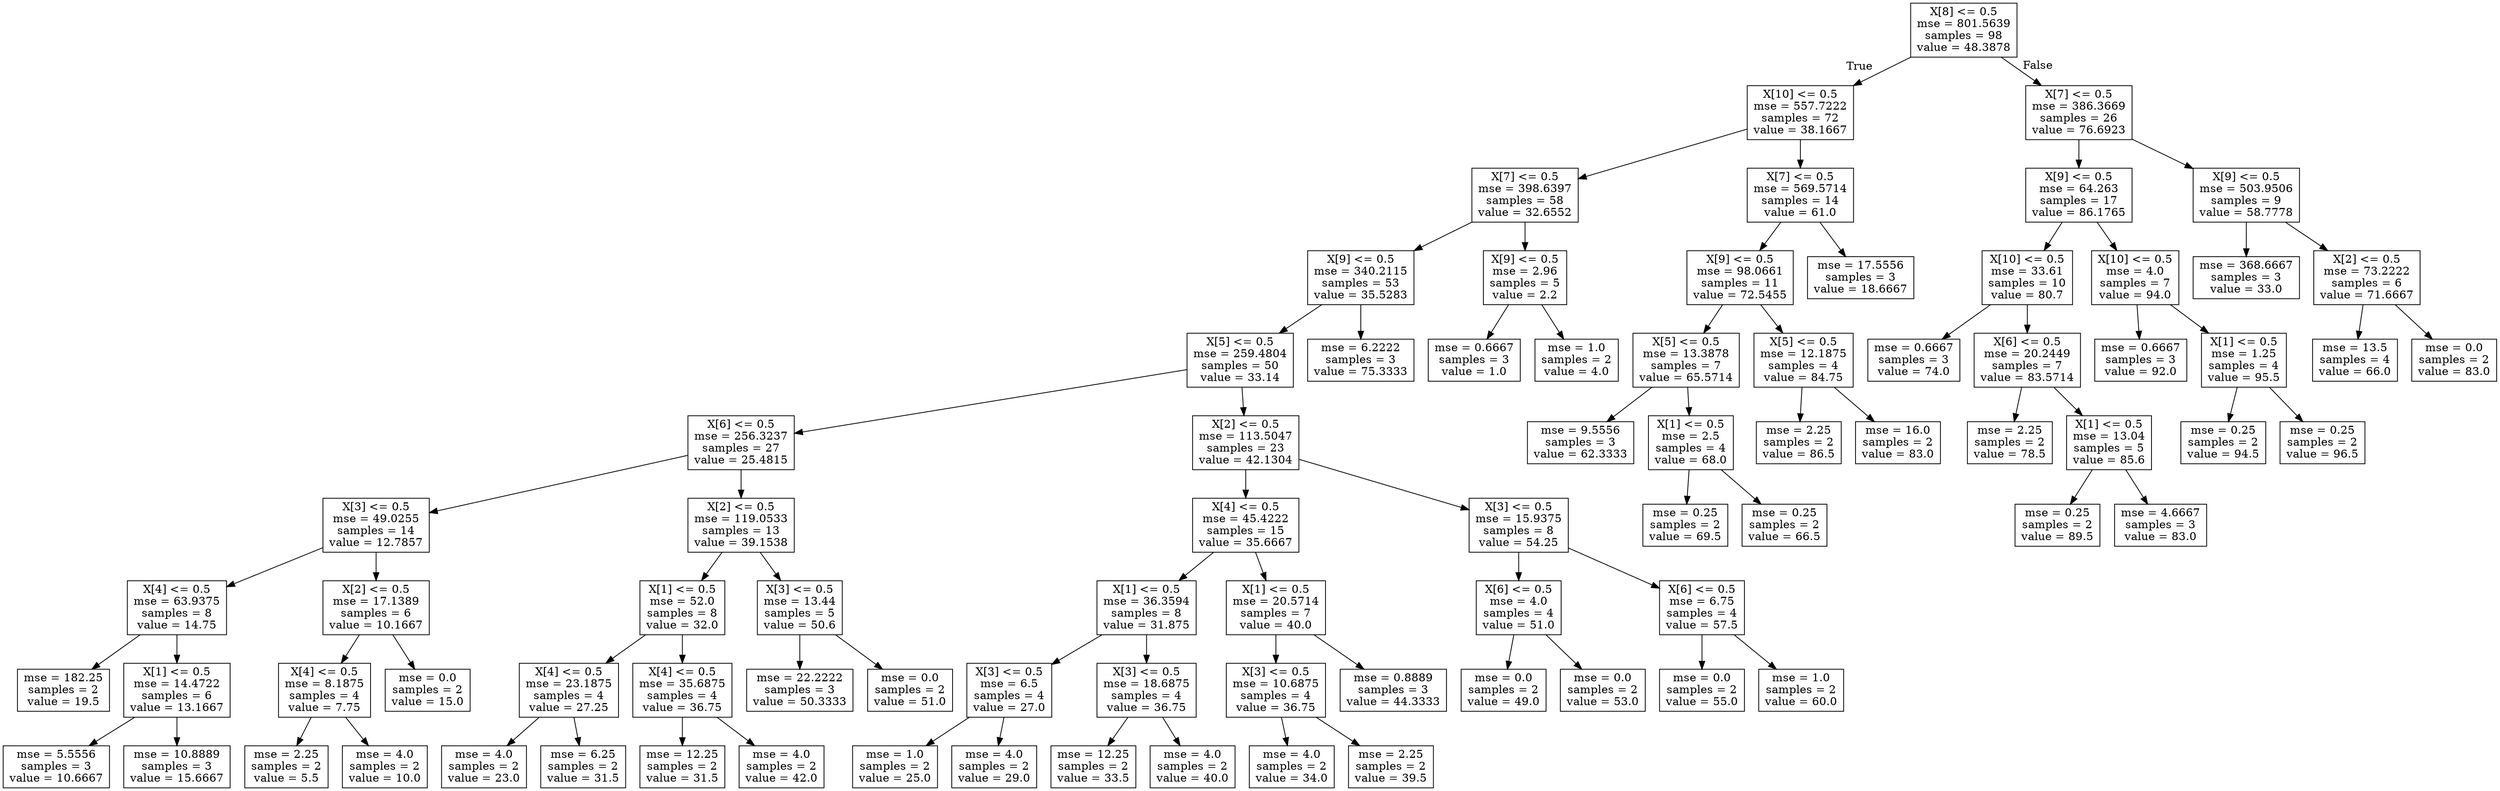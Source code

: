 digraph Tree {
node [shape=box] ;
0 [label="X[8] <= 0.5\nmse = 801.5639\nsamples = 98\nvalue = 48.3878"] ;
1 [label="X[10] <= 0.5\nmse = 557.7222\nsamples = 72\nvalue = 38.1667"] ;
0 -> 1 [labeldistance=2.5, labelangle=45, headlabel="True"] ;
2 [label="X[7] <= 0.5\nmse = 398.6397\nsamples = 58\nvalue = 32.6552"] ;
1 -> 2 ;
3 [label="X[9] <= 0.5\nmse = 340.2115\nsamples = 53\nvalue = 35.5283"] ;
2 -> 3 ;
4 [label="X[5] <= 0.5\nmse = 259.4804\nsamples = 50\nvalue = 33.14"] ;
3 -> 4 ;
5 [label="X[6] <= 0.5\nmse = 256.3237\nsamples = 27\nvalue = 25.4815"] ;
4 -> 5 ;
6 [label="X[3] <= 0.5\nmse = 49.0255\nsamples = 14\nvalue = 12.7857"] ;
5 -> 6 ;
7 [label="X[4] <= 0.5\nmse = 63.9375\nsamples = 8\nvalue = 14.75"] ;
6 -> 7 ;
8 [label="mse = 182.25\nsamples = 2\nvalue = 19.5"] ;
7 -> 8 ;
9 [label="X[1] <= 0.5\nmse = 14.4722\nsamples = 6\nvalue = 13.1667"] ;
7 -> 9 ;
10 [label="mse = 5.5556\nsamples = 3\nvalue = 10.6667"] ;
9 -> 10 ;
11 [label="mse = 10.8889\nsamples = 3\nvalue = 15.6667"] ;
9 -> 11 ;
12 [label="X[2] <= 0.5\nmse = 17.1389\nsamples = 6\nvalue = 10.1667"] ;
6 -> 12 ;
13 [label="X[4] <= 0.5\nmse = 8.1875\nsamples = 4\nvalue = 7.75"] ;
12 -> 13 ;
14 [label="mse = 2.25\nsamples = 2\nvalue = 5.5"] ;
13 -> 14 ;
15 [label="mse = 4.0\nsamples = 2\nvalue = 10.0"] ;
13 -> 15 ;
16 [label="mse = 0.0\nsamples = 2\nvalue = 15.0"] ;
12 -> 16 ;
17 [label="X[2] <= 0.5\nmse = 119.0533\nsamples = 13\nvalue = 39.1538"] ;
5 -> 17 ;
18 [label="X[1] <= 0.5\nmse = 52.0\nsamples = 8\nvalue = 32.0"] ;
17 -> 18 ;
19 [label="X[4] <= 0.5\nmse = 23.1875\nsamples = 4\nvalue = 27.25"] ;
18 -> 19 ;
20 [label="mse = 4.0\nsamples = 2\nvalue = 23.0"] ;
19 -> 20 ;
21 [label="mse = 6.25\nsamples = 2\nvalue = 31.5"] ;
19 -> 21 ;
22 [label="X[4] <= 0.5\nmse = 35.6875\nsamples = 4\nvalue = 36.75"] ;
18 -> 22 ;
23 [label="mse = 12.25\nsamples = 2\nvalue = 31.5"] ;
22 -> 23 ;
24 [label="mse = 4.0\nsamples = 2\nvalue = 42.0"] ;
22 -> 24 ;
25 [label="X[3] <= 0.5\nmse = 13.44\nsamples = 5\nvalue = 50.6"] ;
17 -> 25 ;
26 [label="mse = 22.2222\nsamples = 3\nvalue = 50.3333"] ;
25 -> 26 ;
27 [label="mse = 0.0\nsamples = 2\nvalue = 51.0"] ;
25 -> 27 ;
28 [label="X[2] <= 0.5\nmse = 113.5047\nsamples = 23\nvalue = 42.1304"] ;
4 -> 28 ;
29 [label="X[4] <= 0.5\nmse = 45.4222\nsamples = 15\nvalue = 35.6667"] ;
28 -> 29 ;
30 [label="X[1] <= 0.5\nmse = 36.3594\nsamples = 8\nvalue = 31.875"] ;
29 -> 30 ;
31 [label="X[3] <= 0.5\nmse = 6.5\nsamples = 4\nvalue = 27.0"] ;
30 -> 31 ;
32 [label="mse = 1.0\nsamples = 2\nvalue = 25.0"] ;
31 -> 32 ;
33 [label="mse = 4.0\nsamples = 2\nvalue = 29.0"] ;
31 -> 33 ;
34 [label="X[3] <= 0.5\nmse = 18.6875\nsamples = 4\nvalue = 36.75"] ;
30 -> 34 ;
35 [label="mse = 12.25\nsamples = 2\nvalue = 33.5"] ;
34 -> 35 ;
36 [label="mse = 4.0\nsamples = 2\nvalue = 40.0"] ;
34 -> 36 ;
37 [label="X[1] <= 0.5\nmse = 20.5714\nsamples = 7\nvalue = 40.0"] ;
29 -> 37 ;
38 [label="X[3] <= 0.5\nmse = 10.6875\nsamples = 4\nvalue = 36.75"] ;
37 -> 38 ;
39 [label="mse = 4.0\nsamples = 2\nvalue = 34.0"] ;
38 -> 39 ;
40 [label="mse = 2.25\nsamples = 2\nvalue = 39.5"] ;
38 -> 40 ;
41 [label="mse = 0.8889\nsamples = 3\nvalue = 44.3333"] ;
37 -> 41 ;
42 [label="X[3] <= 0.5\nmse = 15.9375\nsamples = 8\nvalue = 54.25"] ;
28 -> 42 ;
43 [label="X[6] <= 0.5\nmse = 4.0\nsamples = 4\nvalue = 51.0"] ;
42 -> 43 ;
44 [label="mse = 0.0\nsamples = 2\nvalue = 49.0"] ;
43 -> 44 ;
45 [label="mse = 0.0\nsamples = 2\nvalue = 53.0"] ;
43 -> 45 ;
46 [label="X[6] <= 0.5\nmse = 6.75\nsamples = 4\nvalue = 57.5"] ;
42 -> 46 ;
47 [label="mse = 0.0\nsamples = 2\nvalue = 55.0"] ;
46 -> 47 ;
48 [label="mse = 1.0\nsamples = 2\nvalue = 60.0"] ;
46 -> 48 ;
49 [label="mse = 6.2222\nsamples = 3\nvalue = 75.3333"] ;
3 -> 49 ;
50 [label="X[9] <= 0.5\nmse = 2.96\nsamples = 5\nvalue = 2.2"] ;
2 -> 50 ;
51 [label="mse = 0.6667\nsamples = 3\nvalue = 1.0"] ;
50 -> 51 ;
52 [label="mse = 1.0\nsamples = 2\nvalue = 4.0"] ;
50 -> 52 ;
53 [label="X[7] <= 0.5\nmse = 569.5714\nsamples = 14\nvalue = 61.0"] ;
1 -> 53 ;
54 [label="X[9] <= 0.5\nmse = 98.0661\nsamples = 11\nvalue = 72.5455"] ;
53 -> 54 ;
55 [label="X[5] <= 0.5\nmse = 13.3878\nsamples = 7\nvalue = 65.5714"] ;
54 -> 55 ;
56 [label="mse = 9.5556\nsamples = 3\nvalue = 62.3333"] ;
55 -> 56 ;
57 [label="X[1] <= 0.5\nmse = 2.5\nsamples = 4\nvalue = 68.0"] ;
55 -> 57 ;
58 [label="mse = 0.25\nsamples = 2\nvalue = 69.5"] ;
57 -> 58 ;
59 [label="mse = 0.25\nsamples = 2\nvalue = 66.5"] ;
57 -> 59 ;
60 [label="X[5] <= 0.5\nmse = 12.1875\nsamples = 4\nvalue = 84.75"] ;
54 -> 60 ;
61 [label="mse = 2.25\nsamples = 2\nvalue = 86.5"] ;
60 -> 61 ;
62 [label="mse = 16.0\nsamples = 2\nvalue = 83.0"] ;
60 -> 62 ;
63 [label="mse = 17.5556\nsamples = 3\nvalue = 18.6667"] ;
53 -> 63 ;
64 [label="X[7] <= 0.5\nmse = 386.3669\nsamples = 26\nvalue = 76.6923"] ;
0 -> 64 [labeldistance=2.5, labelangle=-45, headlabel="False"] ;
65 [label="X[9] <= 0.5\nmse = 64.263\nsamples = 17\nvalue = 86.1765"] ;
64 -> 65 ;
66 [label="X[10] <= 0.5\nmse = 33.61\nsamples = 10\nvalue = 80.7"] ;
65 -> 66 ;
67 [label="mse = 0.6667\nsamples = 3\nvalue = 74.0"] ;
66 -> 67 ;
68 [label="X[6] <= 0.5\nmse = 20.2449\nsamples = 7\nvalue = 83.5714"] ;
66 -> 68 ;
69 [label="mse = 2.25\nsamples = 2\nvalue = 78.5"] ;
68 -> 69 ;
70 [label="X[1] <= 0.5\nmse = 13.04\nsamples = 5\nvalue = 85.6"] ;
68 -> 70 ;
71 [label="mse = 0.25\nsamples = 2\nvalue = 89.5"] ;
70 -> 71 ;
72 [label="mse = 4.6667\nsamples = 3\nvalue = 83.0"] ;
70 -> 72 ;
73 [label="X[10] <= 0.5\nmse = 4.0\nsamples = 7\nvalue = 94.0"] ;
65 -> 73 ;
74 [label="mse = 0.6667\nsamples = 3\nvalue = 92.0"] ;
73 -> 74 ;
75 [label="X[1] <= 0.5\nmse = 1.25\nsamples = 4\nvalue = 95.5"] ;
73 -> 75 ;
76 [label="mse = 0.25\nsamples = 2\nvalue = 94.5"] ;
75 -> 76 ;
77 [label="mse = 0.25\nsamples = 2\nvalue = 96.5"] ;
75 -> 77 ;
78 [label="X[9] <= 0.5\nmse = 503.9506\nsamples = 9\nvalue = 58.7778"] ;
64 -> 78 ;
79 [label="mse = 368.6667\nsamples = 3\nvalue = 33.0"] ;
78 -> 79 ;
80 [label="X[2] <= 0.5\nmse = 73.2222\nsamples = 6\nvalue = 71.6667"] ;
78 -> 80 ;
81 [label="mse = 13.5\nsamples = 4\nvalue = 66.0"] ;
80 -> 81 ;
82 [label="mse = 0.0\nsamples = 2\nvalue = 83.0"] ;
80 -> 82 ;
}